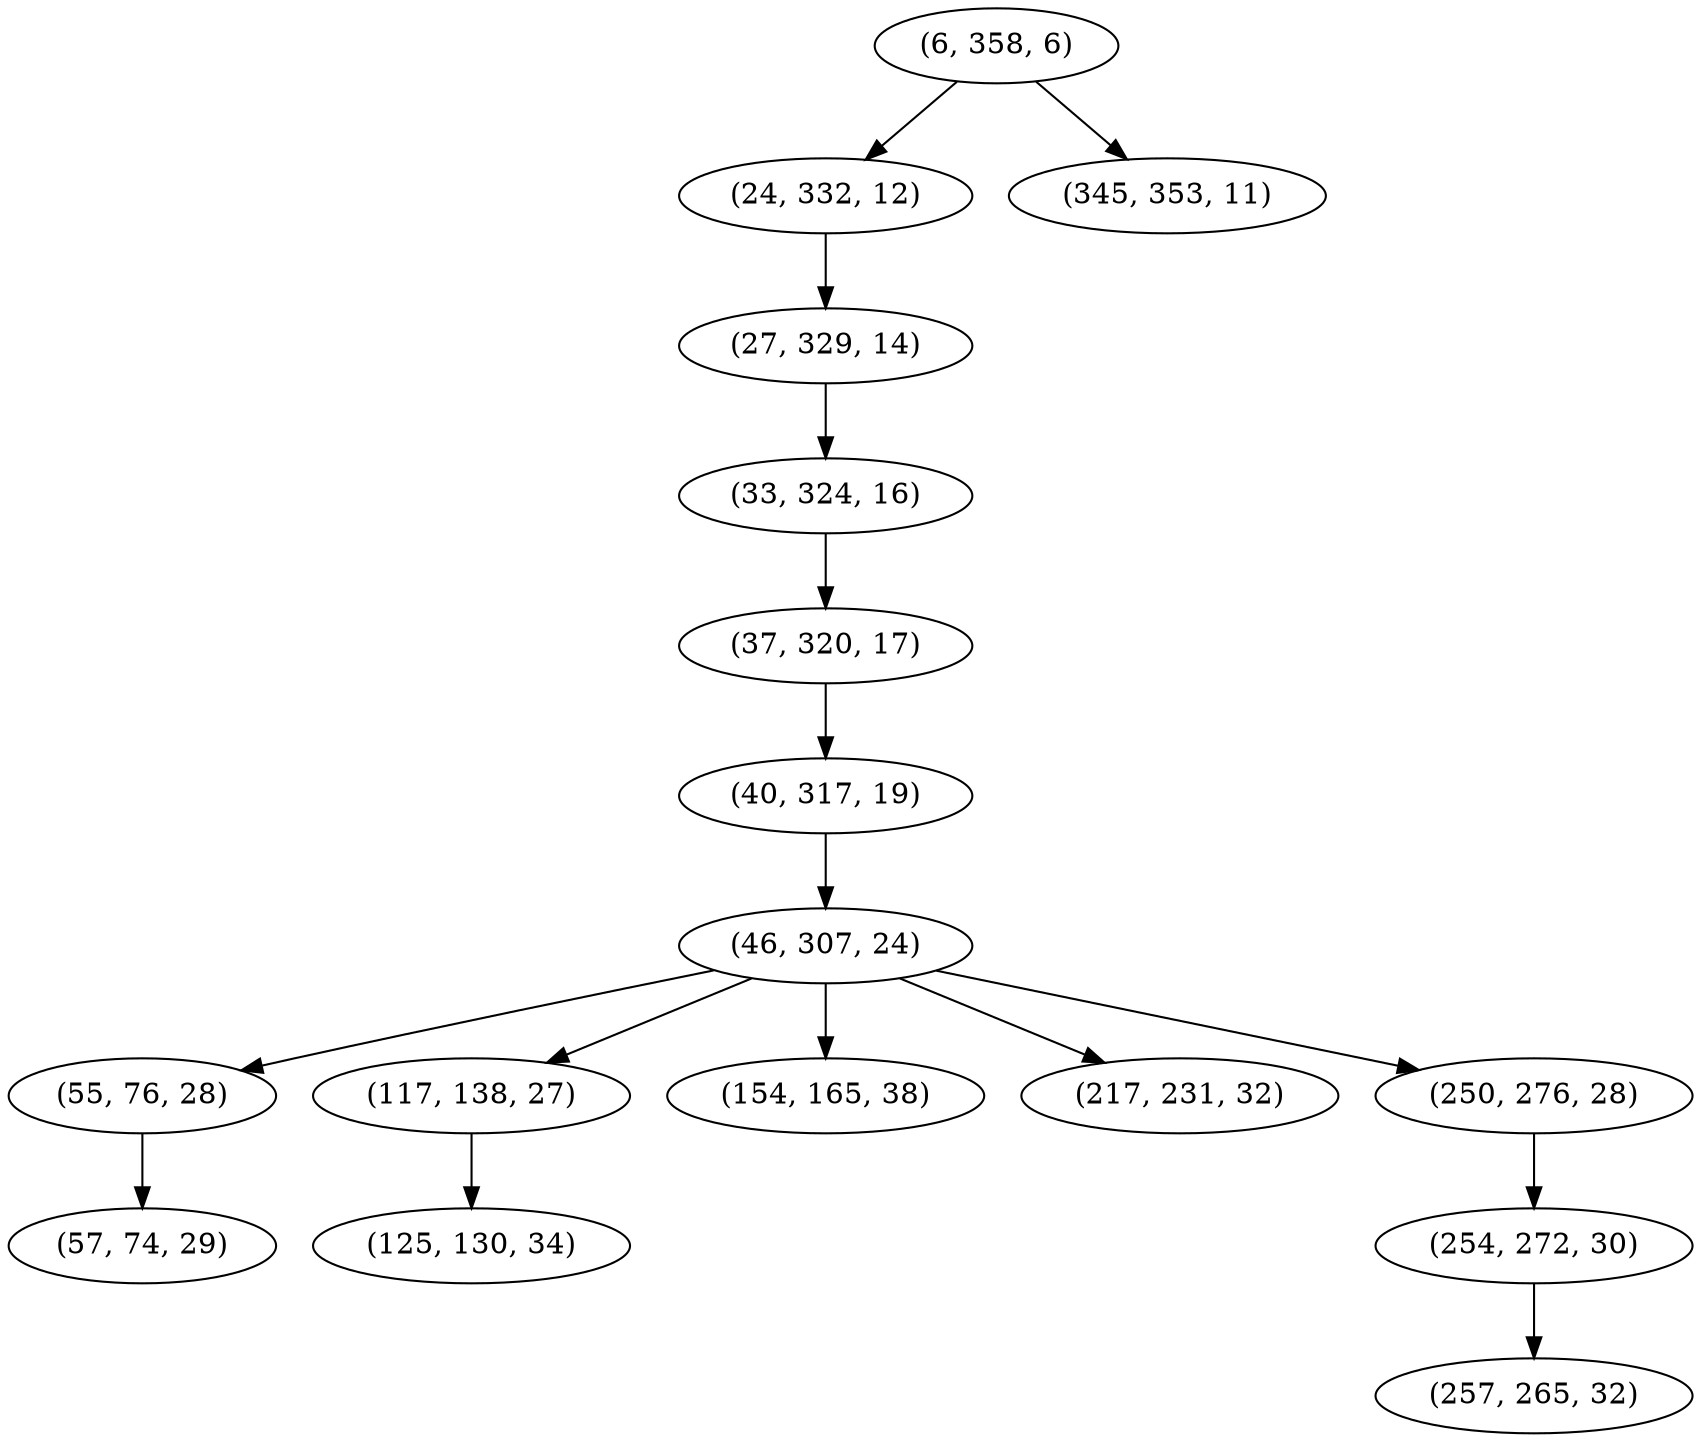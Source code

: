 digraph tree {
    "(6, 358, 6)";
    "(24, 332, 12)";
    "(27, 329, 14)";
    "(33, 324, 16)";
    "(37, 320, 17)";
    "(40, 317, 19)";
    "(46, 307, 24)";
    "(55, 76, 28)";
    "(57, 74, 29)";
    "(117, 138, 27)";
    "(125, 130, 34)";
    "(154, 165, 38)";
    "(217, 231, 32)";
    "(250, 276, 28)";
    "(254, 272, 30)";
    "(257, 265, 32)";
    "(345, 353, 11)";
    "(6, 358, 6)" -> "(24, 332, 12)";
    "(6, 358, 6)" -> "(345, 353, 11)";
    "(24, 332, 12)" -> "(27, 329, 14)";
    "(27, 329, 14)" -> "(33, 324, 16)";
    "(33, 324, 16)" -> "(37, 320, 17)";
    "(37, 320, 17)" -> "(40, 317, 19)";
    "(40, 317, 19)" -> "(46, 307, 24)";
    "(46, 307, 24)" -> "(55, 76, 28)";
    "(46, 307, 24)" -> "(117, 138, 27)";
    "(46, 307, 24)" -> "(154, 165, 38)";
    "(46, 307, 24)" -> "(217, 231, 32)";
    "(46, 307, 24)" -> "(250, 276, 28)";
    "(55, 76, 28)" -> "(57, 74, 29)";
    "(117, 138, 27)" -> "(125, 130, 34)";
    "(250, 276, 28)" -> "(254, 272, 30)";
    "(254, 272, 30)" -> "(257, 265, 32)";
}
